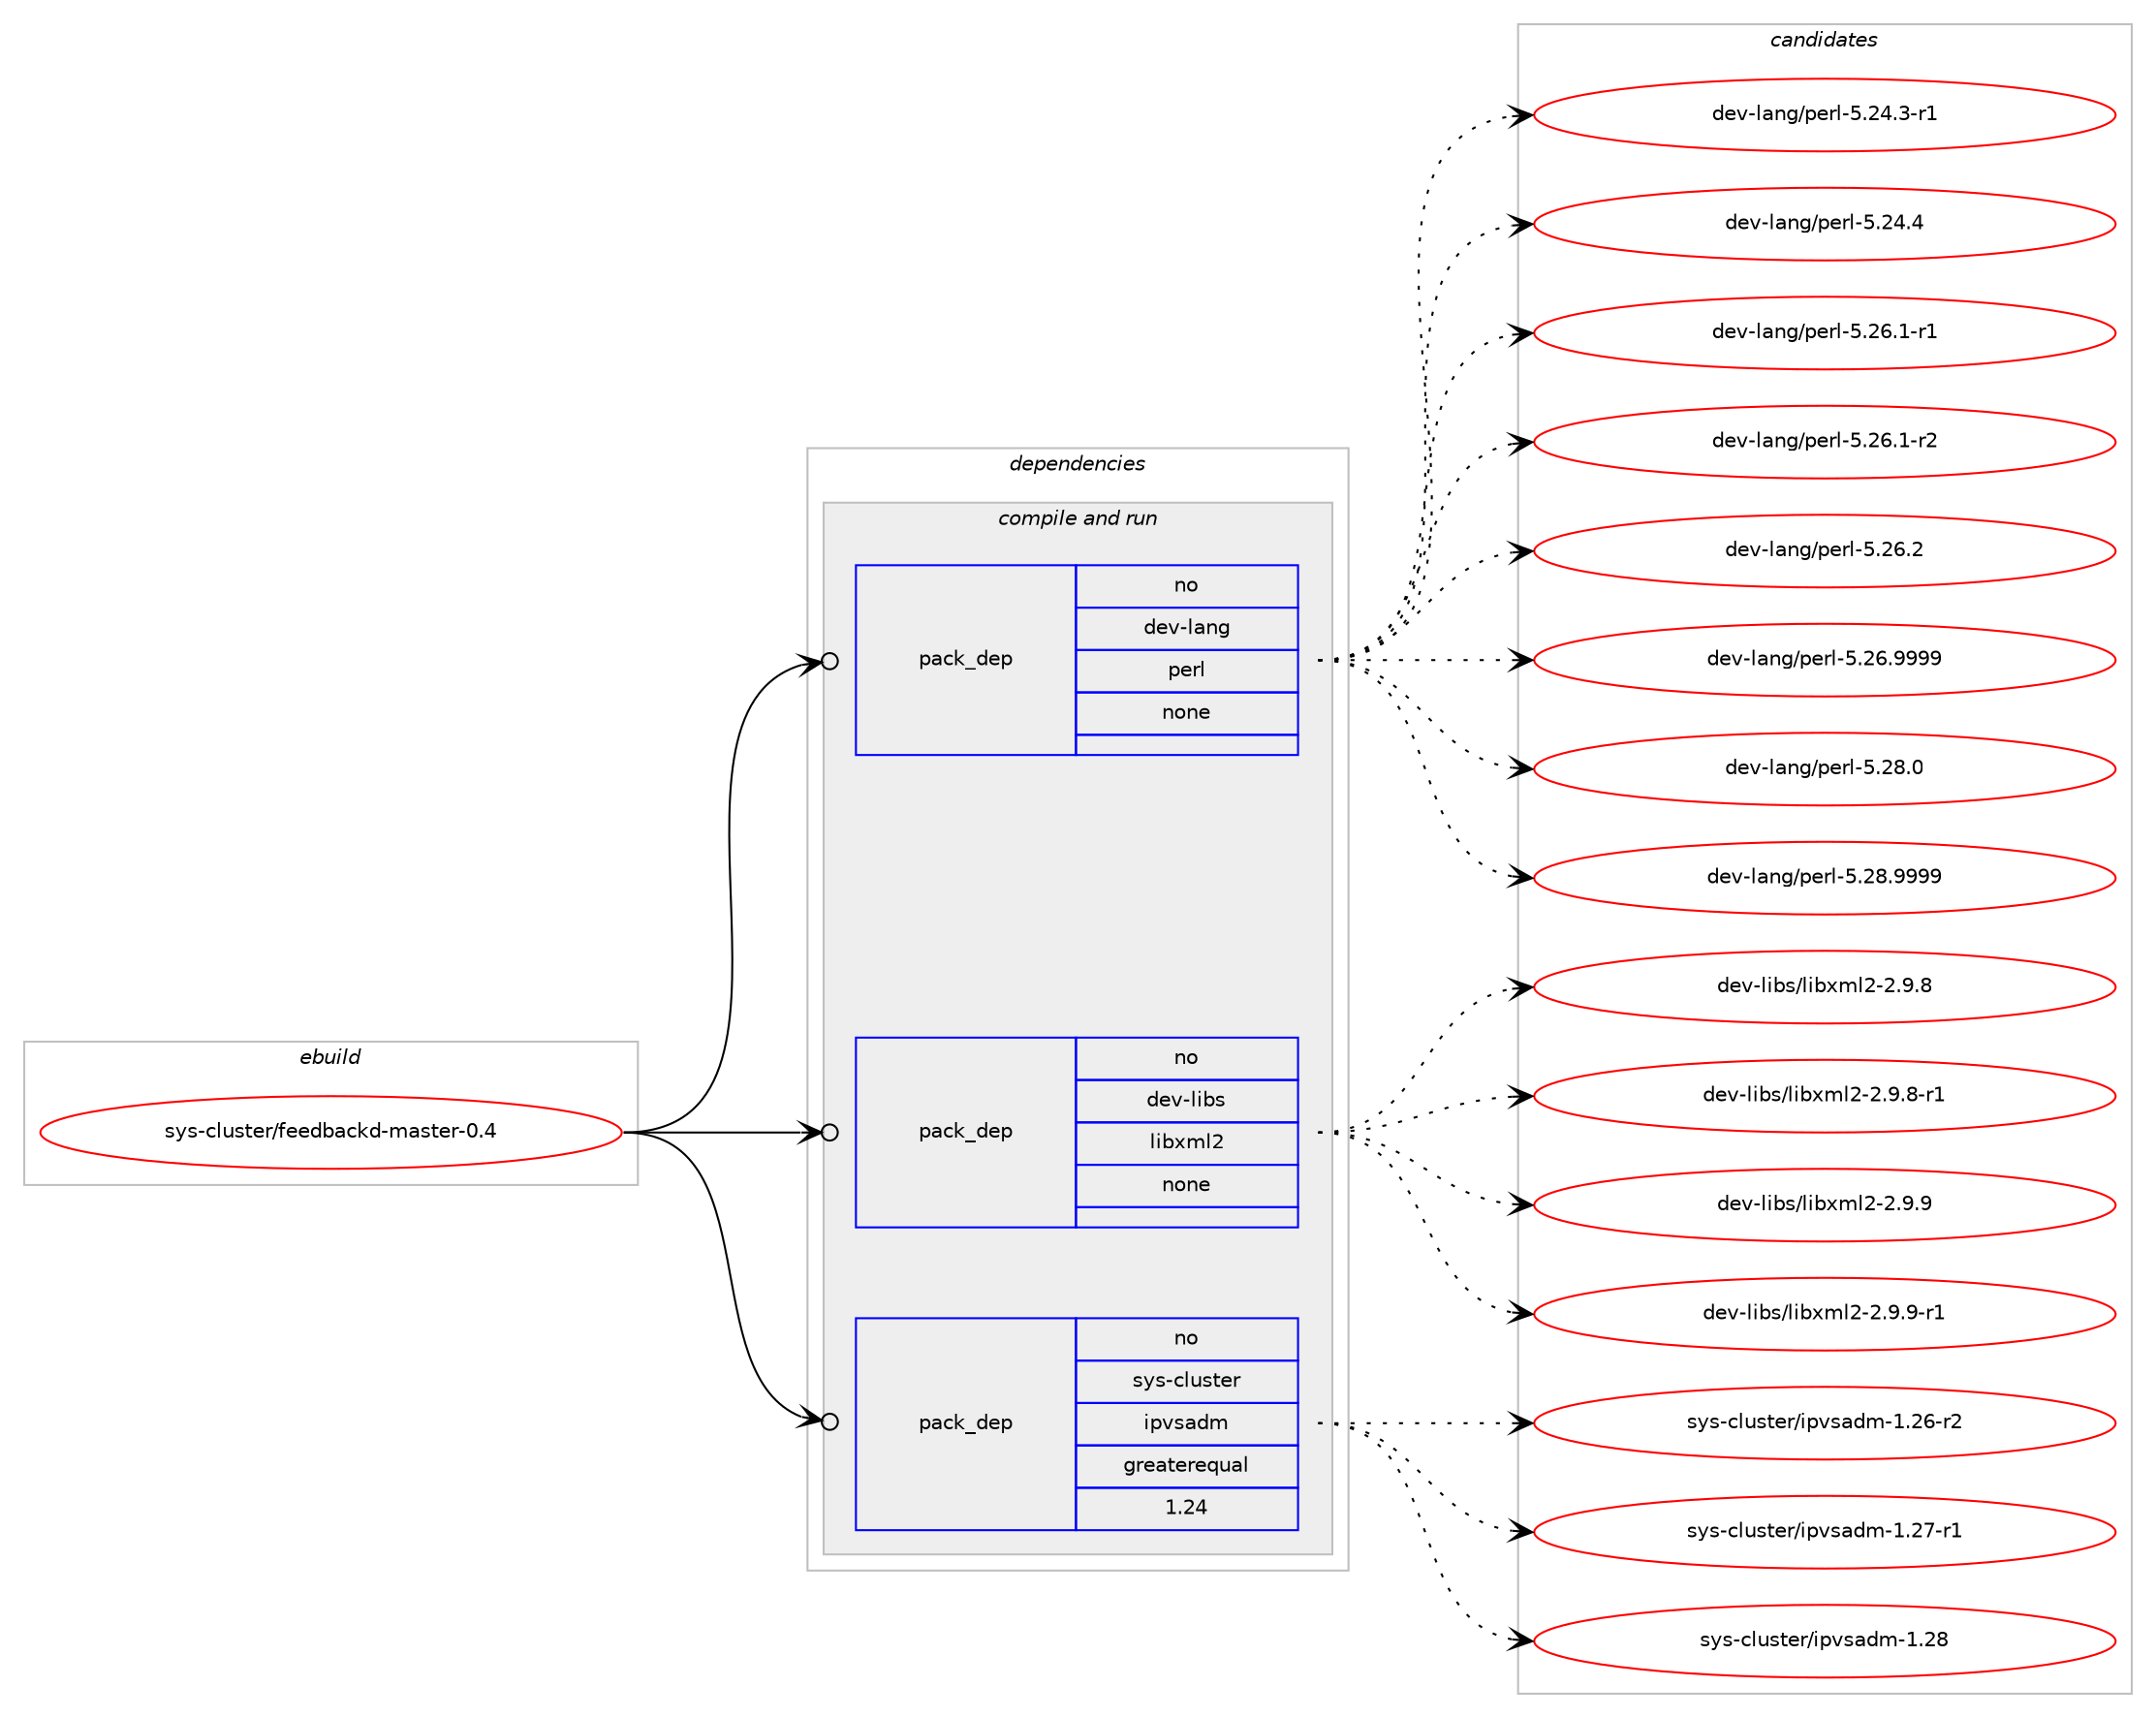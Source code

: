 digraph prolog {

# *************
# Graph options
# *************

newrank=true;
concentrate=true;
compound=true;
graph [rankdir=LR,fontname=Helvetica,fontsize=10,ranksep=1.5];#, ranksep=2.5, nodesep=0.2];
edge  [arrowhead=vee];
node  [fontname=Helvetica,fontsize=10];

# **********
# The ebuild
# **********

subgraph cluster_leftcol {
color=gray;
rank=same;
label=<<i>ebuild</i>>;
id [label="sys-cluster/feedbackd-master-0.4", color=red, width=4, href="../sys-cluster/feedbackd-master-0.4.svg"];
}

# ****************
# The dependencies
# ****************

subgraph cluster_midcol {
color=gray;
label=<<i>dependencies</i>>;
subgraph cluster_compile {
fillcolor="#eeeeee";
style=filled;
label=<<i>compile</i>>;
}
subgraph cluster_compileandrun {
fillcolor="#eeeeee";
style=filled;
label=<<i>compile and run</i>>;
subgraph pack1235126 {
dependency1721973 [label=<<TABLE BORDER="0" CELLBORDER="1" CELLSPACING="0" CELLPADDING="4" WIDTH="220"><TR><TD ROWSPAN="6" CELLPADDING="30">pack_dep</TD></TR><TR><TD WIDTH="110">no</TD></TR><TR><TD>dev-lang</TD></TR><TR><TD>perl</TD></TR><TR><TD>none</TD></TR><TR><TD></TD></TR></TABLE>>, shape=none, color=blue];
}
id:e -> dependency1721973:w [weight=20,style="solid",arrowhead="odotvee"];
subgraph pack1235127 {
dependency1721974 [label=<<TABLE BORDER="0" CELLBORDER="1" CELLSPACING="0" CELLPADDING="4" WIDTH="220"><TR><TD ROWSPAN="6" CELLPADDING="30">pack_dep</TD></TR><TR><TD WIDTH="110">no</TD></TR><TR><TD>dev-libs</TD></TR><TR><TD>libxml2</TD></TR><TR><TD>none</TD></TR><TR><TD></TD></TR></TABLE>>, shape=none, color=blue];
}
id:e -> dependency1721974:w [weight=20,style="solid",arrowhead="odotvee"];
subgraph pack1235128 {
dependency1721975 [label=<<TABLE BORDER="0" CELLBORDER="1" CELLSPACING="0" CELLPADDING="4" WIDTH="220"><TR><TD ROWSPAN="6" CELLPADDING="30">pack_dep</TD></TR><TR><TD WIDTH="110">no</TD></TR><TR><TD>sys-cluster</TD></TR><TR><TD>ipvsadm</TD></TR><TR><TD>greaterequal</TD></TR><TR><TD>1.24</TD></TR></TABLE>>, shape=none, color=blue];
}
id:e -> dependency1721975:w [weight=20,style="solid",arrowhead="odotvee"];
}
subgraph cluster_run {
fillcolor="#eeeeee";
style=filled;
label=<<i>run</i>>;
}
}

# **************
# The candidates
# **************

subgraph cluster_choices {
rank=same;
color=gray;
label=<<i>candidates</i>>;

subgraph choice1235126 {
color=black;
nodesep=1;
choice100101118451089711010347112101114108455346505246514511449 [label="dev-lang/perl-5.24.3-r1", color=red, width=4,href="../dev-lang/perl-5.24.3-r1.svg"];
choice10010111845108971101034711210111410845534650524652 [label="dev-lang/perl-5.24.4", color=red, width=4,href="../dev-lang/perl-5.24.4.svg"];
choice100101118451089711010347112101114108455346505446494511449 [label="dev-lang/perl-5.26.1-r1", color=red, width=4,href="../dev-lang/perl-5.26.1-r1.svg"];
choice100101118451089711010347112101114108455346505446494511450 [label="dev-lang/perl-5.26.1-r2", color=red, width=4,href="../dev-lang/perl-5.26.1-r2.svg"];
choice10010111845108971101034711210111410845534650544650 [label="dev-lang/perl-5.26.2", color=red, width=4,href="../dev-lang/perl-5.26.2.svg"];
choice10010111845108971101034711210111410845534650544657575757 [label="dev-lang/perl-5.26.9999", color=red, width=4,href="../dev-lang/perl-5.26.9999.svg"];
choice10010111845108971101034711210111410845534650564648 [label="dev-lang/perl-5.28.0", color=red, width=4,href="../dev-lang/perl-5.28.0.svg"];
choice10010111845108971101034711210111410845534650564657575757 [label="dev-lang/perl-5.28.9999", color=red, width=4,href="../dev-lang/perl-5.28.9999.svg"];
dependency1721973:e -> choice100101118451089711010347112101114108455346505246514511449:w [style=dotted,weight="100"];
dependency1721973:e -> choice10010111845108971101034711210111410845534650524652:w [style=dotted,weight="100"];
dependency1721973:e -> choice100101118451089711010347112101114108455346505446494511449:w [style=dotted,weight="100"];
dependency1721973:e -> choice100101118451089711010347112101114108455346505446494511450:w [style=dotted,weight="100"];
dependency1721973:e -> choice10010111845108971101034711210111410845534650544650:w [style=dotted,weight="100"];
dependency1721973:e -> choice10010111845108971101034711210111410845534650544657575757:w [style=dotted,weight="100"];
dependency1721973:e -> choice10010111845108971101034711210111410845534650564648:w [style=dotted,weight="100"];
dependency1721973:e -> choice10010111845108971101034711210111410845534650564657575757:w [style=dotted,weight="100"];
}
subgraph choice1235127 {
color=black;
nodesep=1;
choice1001011184510810598115471081059812010910850455046574656 [label="dev-libs/libxml2-2.9.8", color=red, width=4,href="../dev-libs/libxml2-2.9.8.svg"];
choice10010111845108105981154710810598120109108504550465746564511449 [label="dev-libs/libxml2-2.9.8-r1", color=red, width=4,href="../dev-libs/libxml2-2.9.8-r1.svg"];
choice1001011184510810598115471081059812010910850455046574657 [label="dev-libs/libxml2-2.9.9", color=red, width=4,href="../dev-libs/libxml2-2.9.9.svg"];
choice10010111845108105981154710810598120109108504550465746574511449 [label="dev-libs/libxml2-2.9.9-r1", color=red, width=4,href="../dev-libs/libxml2-2.9.9-r1.svg"];
dependency1721974:e -> choice1001011184510810598115471081059812010910850455046574656:w [style=dotted,weight="100"];
dependency1721974:e -> choice10010111845108105981154710810598120109108504550465746564511449:w [style=dotted,weight="100"];
dependency1721974:e -> choice1001011184510810598115471081059812010910850455046574657:w [style=dotted,weight="100"];
dependency1721974:e -> choice10010111845108105981154710810598120109108504550465746574511449:w [style=dotted,weight="100"];
}
subgraph choice1235128 {
color=black;
nodesep=1;
choice1151211154599108117115116101114471051121181159710010945494650544511450 [label="sys-cluster/ipvsadm-1.26-r2", color=red, width=4,href="../sys-cluster/ipvsadm-1.26-r2.svg"];
choice1151211154599108117115116101114471051121181159710010945494650554511449 [label="sys-cluster/ipvsadm-1.27-r1", color=red, width=4,href="../sys-cluster/ipvsadm-1.27-r1.svg"];
choice115121115459910811711511610111447105112118115971001094549465056 [label="sys-cluster/ipvsadm-1.28", color=red, width=4,href="../sys-cluster/ipvsadm-1.28.svg"];
dependency1721975:e -> choice1151211154599108117115116101114471051121181159710010945494650544511450:w [style=dotted,weight="100"];
dependency1721975:e -> choice1151211154599108117115116101114471051121181159710010945494650554511449:w [style=dotted,weight="100"];
dependency1721975:e -> choice115121115459910811711511610111447105112118115971001094549465056:w [style=dotted,weight="100"];
}
}

}
